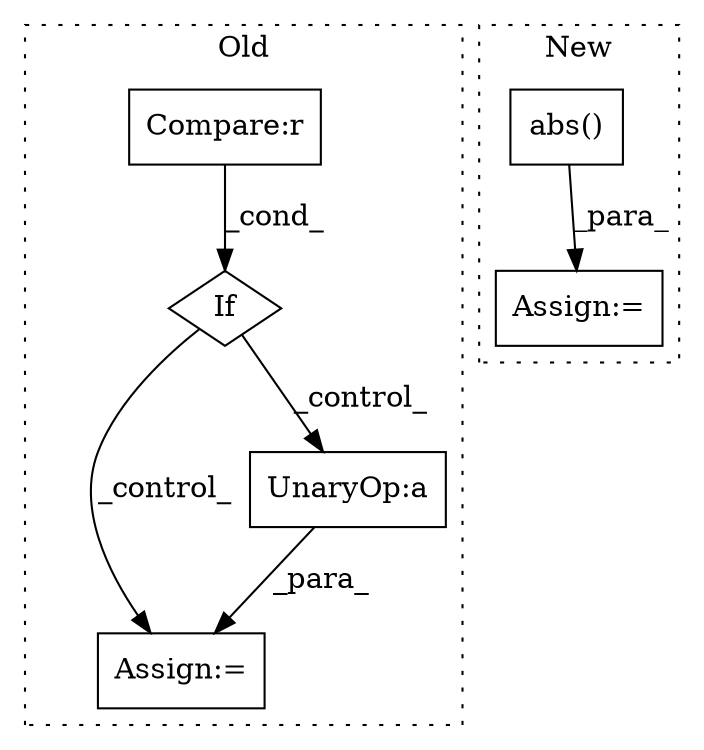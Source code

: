 digraph G {
subgraph cluster0 {
1 [label="If" a="96" s="2584" l="3" shape="diamond"];
3 [label="Compare:r" a="40" s="2587" l="16" shape="box"];
5 [label="Assign:=" a="68" s="2912" l="3" shape="box"];
6 [label="UnaryOp:a" a="61" s="2915" l="42" shape="box"];
label = "Old";
style="dotted";
}
subgraph cluster1 {
2 [label="abs()" a="75" s="1720,1738" l="10,1" shape="box"];
4 [label="Assign:=" a="68" s="1696" l="3" shape="box"];
label = "New";
style="dotted";
}
1 -> 5 [label="_control_"];
1 -> 6 [label="_control_"];
2 -> 4 [label="_para_"];
3 -> 1 [label="_cond_"];
6 -> 5 [label="_para_"];
}